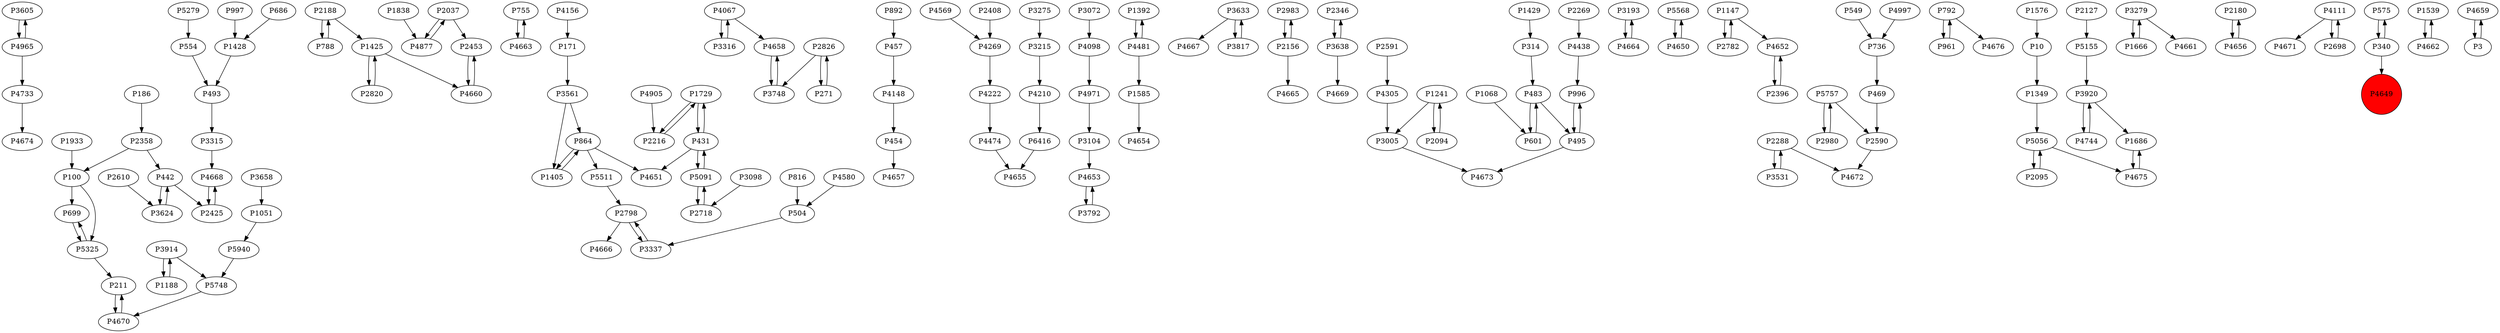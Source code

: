 digraph {
	P3605 -> P4965
	P1428 -> P493
	P2453 -> P4660
	P755 -> P4663
	P686 -> P1428
	P100 -> P699
	P1729 -> P431
	P100 -> P5325
	P4877 -> P2037
	P4067 -> P3316
	P4148 -> P454
	P2037 -> P2453
	P5325 -> P699
	P6416 -> P4655
	P2358 -> P100
	P3561 -> P1405
	P4653 -> P3792
	P1392 -> P4481
	P3098 -> P2718
	P3633 -> P4667
	P2983 -> P2156
	P2826 -> P271
	P3337 -> P2798
	P2346 -> P3638
	P4438 -> P996
	P504 -> P3337
	P2358 -> P442
	P4156 -> P171
	P3193 -> P4664
	P5568 -> P4650
	P483 -> P495
	P4481 -> P1585
	P495 -> P4673
	P1147 -> P2782
	P816 -> P504
	P1585 -> P4654
	P4971 -> P3104
	P2288 -> P3531
	P442 -> P3624
	P2188 -> P788
	P792 -> P961
	P2610 -> P3624
	P2798 -> P3337
	P2156 -> P4665
	P4210 -> P6416
	P3920 -> P4744
	P5155 -> P3920
	P4652 -> P2396
	P1051 -> P5940
	P3561 -> P864
	P3633 -> P3817
	P3279 -> P1666
	P4965 -> P4733
	P1729 -> P2216
	P4663 -> P755
	P2590 -> P4672
	P5511 -> P2798
	P1425 -> P4660
	P1241 -> P3005
	P3638 -> P4669
	P864 -> P4651
	P5056 -> P2095
	P997 -> P1428
	P2180 -> P4656
	P495 -> P996
	P996 -> P495
	P1666 -> P3279
	P2216 -> P1729
	P3920 -> P1686
	P1933 -> P100
	P1576 -> P10
	P1838 -> P4877
	P4481 -> P1392
	P3914 -> P5748
	P1686 -> P4675
	P2095 -> P5056
	P4222 -> P4474
	P10 -> P1349
	P549 -> P736
	P4111 -> P4671
	P2826 -> P3748
	P2980 -> P5757
	P2396 -> P4652
	P4305 -> P3005
	P4569 -> P4269
	P1068 -> P601
	P601 -> P483
	P864 -> P1405
	P3275 -> P3215
	P493 -> P3315
	P5279 -> P554
	P4660 -> P2453
	P575 -> P340
	P454 -> P4657
	P2156 -> P2983
	P2408 -> P4269
	P2718 -> P5091
	P1539 -> P4662
	P4269 -> P4222
	P2037 -> P4877
	P5757 -> P2590
	P1425 -> P2820
	P1241 -> P2094
	P1405 -> P864
	P5056 -> P4675
	P3279 -> P4661
	P2288 -> P4672
	P271 -> P2826
	P792 -> P4676
	P1429 -> P314
	P4662 -> P1539
	P5091 -> P431
	P4733 -> P4674
	P4744 -> P3920
	P3005 -> P4673
	P2798 -> P4666
	P3624 -> P442
	P4111 -> P2698
	P442 -> P2425
	P554 -> P493
	P3817 -> P3633
	P5748 -> P4670
	P892 -> P457
	P4664 -> P3193
	P314 -> P483
	P469 -> P2590
	P431 -> P4651
	P483 -> P601
	P3914 -> P1188
	P4659 -> P3
	P431 -> P5091
	P4474 -> P4655
	P431 -> P1729
	P2269 -> P4438
	P3104 -> P4653
	P1188 -> P3914
	P4965 -> P3605
	P340 -> P4649
	P340 -> P575
	P5757 -> P2980
	P1147 -> P4652
	P171 -> P3561
	P4067 -> P4658
	P3315 -> P4668
	P3638 -> P2346
	P1349 -> P5056
	P186 -> P2358
	P3658 -> P1051
	P699 -> P5325
	P4580 -> P504
	P3 -> P4659
	P4668 -> P2425
	P2127 -> P5155
	P4675 -> P1686
	P2820 -> P1425
	P788 -> P2188
	P4670 -> P211
	P4656 -> P2180
	P4650 -> P5568
	P3792 -> P4653
	P5091 -> P2718
	P2782 -> P1147
	P4997 -> P736
	P2425 -> P4668
	P2188 -> P1425
	P864 -> P5511
	P3215 -> P4210
	P3316 -> P4067
	P4658 -> P3748
	P3072 -> P4098
	P5325 -> P211
	P2591 -> P4305
	P211 -> P4670
	P2094 -> P1241
	P2698 -> P4111
	P3531 -> P2288
	P5940 -> P5748
	P736 -> P469
	P961 -> P792
	P3748 -> P4658
	P4905 -> P2216
	P4098 -> P4971
	P457 -> P4148
	P4649 [shape=circle]
	P4649 [style=filled]
	P4649 [fillcolor=red]
}